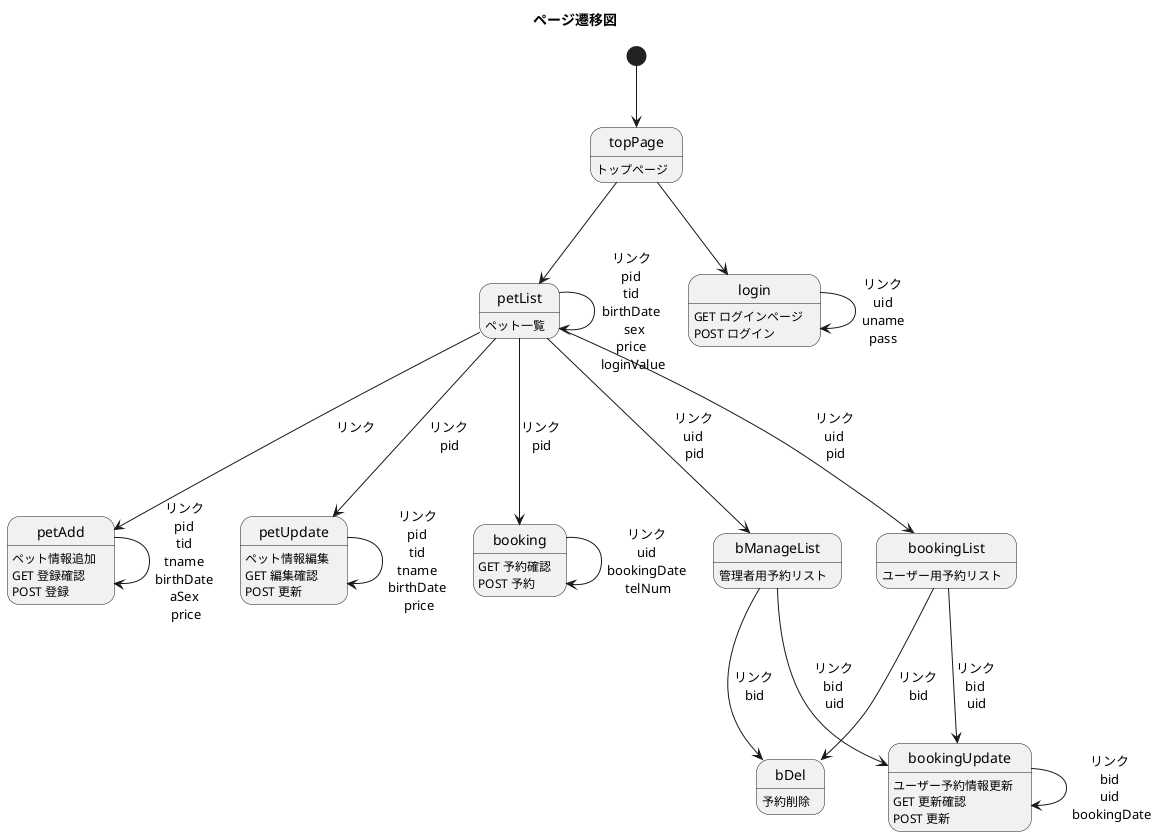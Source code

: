 @startuml
title ページ遷移図

topPage : トップページ
petList : ペット一覧
login : GET ログインページ \nPOST ログイン
petAdd : ペット情報追加 \nGET 登録確認 \nPOST 登録
petUpdate : ペット情報編集 \nGET 編集確認 \nPOST 更新
booking : GET 予約確認\nPOST 予約
bDel : 予約削除
bookingUpdate : ユーザー予約情報更新 \nGET 更新確認 \nPOST 更新
bookingList : ユーザー用予約リスト
bManageList : 管理者用予約リスト


[*] --> topPage
topPage --> petList
topPage --> login
login --> login : リンク\nuid\nuname\npass
petList --> petAdd : リンク \n
petAdd --> petAdd : リンク \npid \ntid \ntname \nbirthDate \naSex \nprice
petList --> booking : リンク \npid
booking --> booking : リンク \nuid \nbookingDate \ntelNum
petList --> bookingList : リンク \nuid \npid
bookingList --> bDel : リンク \nbid
petList --> bManageList : リンク \nuid \npid
bManageList --> bDel : リンク \nbid
petList --> petList : リンク \npid \ntid \nbirthDate \n sex\nprice \nloginValue
petList --> petUpdate : リンク \npid
petUpdate --> petUpdate : リンク \npid \ntid \ntname \nbirthDate \nprice
bookingList --> bookingUpdate : リンク \nbid \nuid
bManageList --> bookingUpdate : リンク \nbid \nuid
bookingUpdate --> bookingUpdate : リンク \nbid \nuid \nbookingDate


@enduml